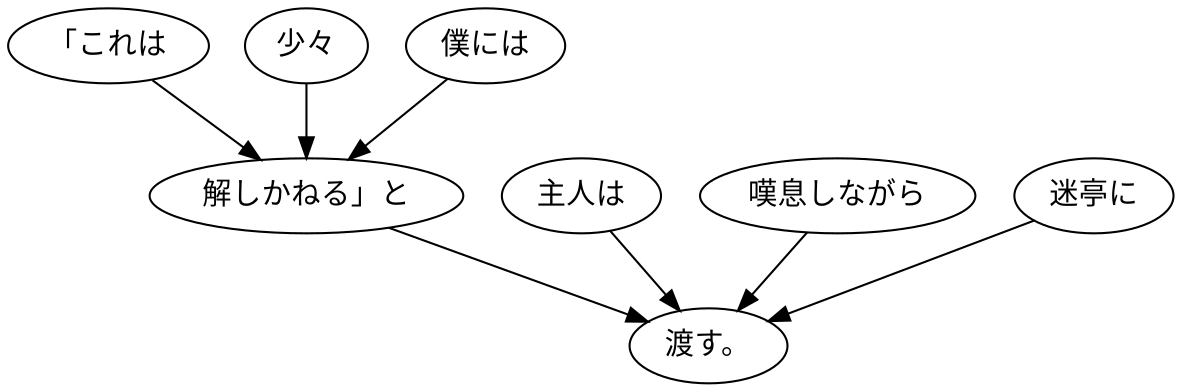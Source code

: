 digraph graph3833 {
	node0 [label="「これは"];
	node1 [label="少々"];
	node2 [label="僕には"];
	node3 [label="解しかねる」と"];
	node4 [label="主人は"];
	node5 [label="嘆息しながら"];
	node6 [label="迷亭に"];
	node7 [label="渡す。"];
	node0 -> node3;
	node1 -> node3;
	node2 -> node3;
	node3 -> node7;
	node4 -> node7;
	node5 -> node7;
	node6 -> node7;
}
